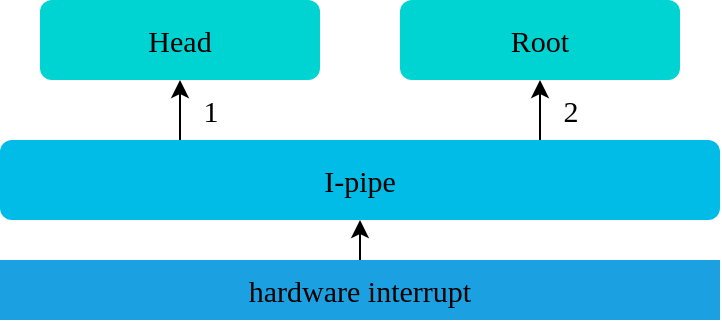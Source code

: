 <mxfile version="20.8.16" type="device"><diagram name="Page-1" id="k8J0ArGdw6wYU0eswvMe"><mxGraphModel dx="455" dy="310" grid="1" gridSize="10" guides="1" tooltips="1" connect="1" arrows="1" fold="1" page="1" pageScale="1" pageWidth="827" pageHeight="1169" math="0" shadow="0"><root><mxCell id="0"/><mxCell id="1" parent="0"/><mxCell id="jy9bjs-Xhfzk3bEOzRof-11" style="edgeStyle=orthogonalEdgeStyle;rounded=0;orthogonalLoop=1;jettySize=auto;html=1;exitX=0.75;exitY=0;exitDx=0;exitDy=0;entryX=0.5;entryY=1;entryDx=0;entryDy=0;fontFamily=Times New Roman;fontSize=15;" edge="1" parent="1" source="jy9bjs-Xhfzk3bEOzRof-1" target="jy9bjs-Xhfzk3bEOzRof-3"><mxGeometry relative="1" as="geometry"/></mxCell><mxCell id="jy9bjs-Xhfzk3bEOzRof-1" value="I-pipe" style="rounded=1;whiteSpace=wrap;html=1;fontFamily=Times New Roman;fontSize=15;fillColor=#00BCE6;strokeColor=none;" vertex="1" parent="1"><mxGeometry x="240" y="360" width="360" height="40" as="geometry"/></mxCell><mxCell id="jy9bjs-Xhfzk3bEOzRof-2" value="Head" style="rounded=1;whiteSpace=wrap;html=1;fontFamily=Times New Roman;fontSize=15;strokeColor=none;fillColor=#00D4D3;" vertex="1" parent="1"><mxGeometry x="260" y="290" width="140" height="40" as="geometry"/></mxCell><mxCell id="jy9bjs-Xhfzk3bEOzRof-3" value="Root" style="rounded=1;whiteSpace=wrap;html=1;fontFamily=Times New Roman;fontSize=15;fillColor=#00D4D3;strokeColor=none;" vertex="1" parent="1"><mxGeometry x="440" y="290" width="140" height="40" as="geometry"/></mxCell><mxCell id="jy9bjs-Xhfzk3bEOzRof-6" value="" style="endArrow=classic;html=1;rounded=0;fontFamily=Times New Roman;fontSize=15;entryX=0.5;entryY=1;entryDx=0;entryDy=0;exitX=0.25;exitY=0;exitDx=0;exitDy=0;" edge="1" parent="1" source="jy9bjs-Xhfzk3bEOzRof-1" target="jy9bjs-Xhfzk3bEOzRof-2"><mxGeometry width="50" height="50" relative="1" as="geometry"><mxPoint x="270" y="370" as="sourcePoint"/><mxPoint x="320" y="320" as="targetPoint"/></mxGeometry></mxCell><mxCell id="jy9bjs-Xhfzk3bEOzRof-12" value="1" style="text;html=1;align=center;verticalAlign=middle;resizable=0;points=[];autosize=1;strokeColor=none;fillColor=none;fontSize=15;fontFamily=Times New Roman;" vertex="1" parent="1"><mxGeometry x="330" y="330" width="30" height="30" as="geometry"/></mxCell><mxCell id="jy9bjs-Xhfzk3bEOzRof-13" value="2" style="text;html=1;align=center;verticalAlign=middle;resizable=0;points=[];autosize=1;strokeColor=none;fillColor=none;fontSize=15;fontFamily=Times New Roman;" vertex="1" parent="1"><mxGeometry x="510" y="330" width="30" height="30" as="geometry"/></mxCell><mxCell id="jy9bjs-Xhfzk3bEOzRof-22" style="edgeStyle=orthogonalEdgeStyle;rounded=0;orthogonalLoop=1;jettySize=auto;html=1;exitX=0.5;exitY=0;exitDx=0;exitDy=0;entryX=0.5;entryY=1;entryDx=0;entryDy=0;fontFamily=Times New Roman;fontSize=15;" edge="1" parent="1" source="jy9bjs-Xhfzk3bEOzRof-14" target="jy9bjs-Xhfzk3bEOzRof-1"><mxGeometry relative="1" as="geometry"/></mxCell><mxCell id="jy9bjs-Xhfzk3bEOzRof-14" value="hardware interrupt" style="rounded=0;whiteSpace=wrap;html=1;fontFamily=Times New Roman;fontSize=15;fillColor=#1BA1E2;strokeColor=none;" vertex="1" parent="1"><mxGeometry x="240" y="420" width="360" height="30" as="geometry"/></mxCell></root></mxGraphModel></diagram></mxfile>